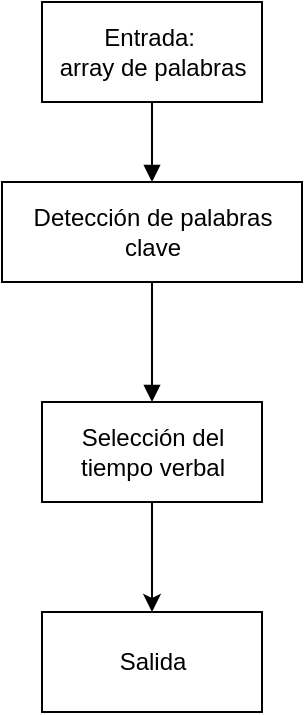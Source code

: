<mxfile version="10.6.7" type="device"><diagram id="Gjy5n1JMEfsgpbk9Ix3n" name="Page-1"><mxGraphModel dx="1010" dy="533" grid="1" gridSize="10" guides="1" tooltips="1" connect="1" arrows="1" fold="1" page="1" pageScale="1" pageWidth="827" pageHeight="1169" math="0" shadow="0"><root><mxCell id="0"/><mxCell id="1" parent="0"/><mxCell id="RJMMcDYganIZJ4E8drSN-1" value="Entrada:&amp;nbsp;&lt;br&gt;array de palabras&lt;br&gt;" style="html=1;" parent="1" vertex="1"><mxGeometry x="320" y="90" width="110" height="50" as="geometry"/></mxCell><mxCell id="RJMMcDYganIZJ4E8drSN-2" value="Detección de palabras&lt;br&gt;clave&lt;br&gt;" style="html=1;" parent="1" vertex="1"><mxGeometry x="300" y="180" width="150" height="50" as="geometry"/></mxCell><mxCell id="RJMMcDYganIZJ4E8drSN-12" value="Salida&lt;br&gt;" style="html=1;" parent="1" vertex="1"><mxGeometry x="320" y="395" width="110" height="50" as="geometry"/></mxCell><mxCell id="RJMMcDYganIZJ4E8drSN-5" value="" style="html=1;verticalAlign=bottom;endArrow=block;entryX=0.5;entryY=0;entryDx=0;entryDy=0;" parent="1" source="RJMMcDYganIZJ4E8drSN-1" target="RJMMcDYganIZJ4E8drSN-2" edge="1"><mxGeometry width="80" relative="1" as="geometry"><mxPoint x="320" y="350" as="sourcePoint"/><mxPoint x="400" y="350" as="targetPoint"/></mxGeometry></mxCell><mxCell id="RJMMcDYganIZJ4E8drSN-6" value="" style="html=1;verticalAlign=bottom;endArrow=block;entryX=0.5;entryY=0;entryDx=0;entryDy=0;exitX=0.5;exitY=1;exitDx=0;exitDy=0;" parent="1" source="RJMMcDYganIZJ4E8drSN-2" edge="1"><mxGeometry width="80" relative="1" as="geometry"><mxPoint x="375" y="240" as="sourcePoint"/><mxPoint x="375" y="290" as="targetPoint"/></mxGeometry></mxCell><mxCell id="7U57jBmBhkMJbALYga63-2" value="" style="edgeStyle=orthogonalEdgeStyle;rounded=0;orthogonalLoop=1;jettySize=auto;html=1;" edge="1" parent="1" source="7U57jBmBhkMJbALYga63-1" target="RJMMcDYganIZJ4E8drSN-12"><mxGeometry relative="1" as="geometry"/></mxCell><mxCell id="7U57jBmBhkMJbALYga63-1" value="Selección del&lt;br&gt;tiempo verbal&lt;br&gt;" style="html=1;" vertex="1" parent="1"><mxGeometry x="320" y="290" width="110" height="50" as="geometry"/></mxCell></root></mxGraphModel></diagram></mxfile>